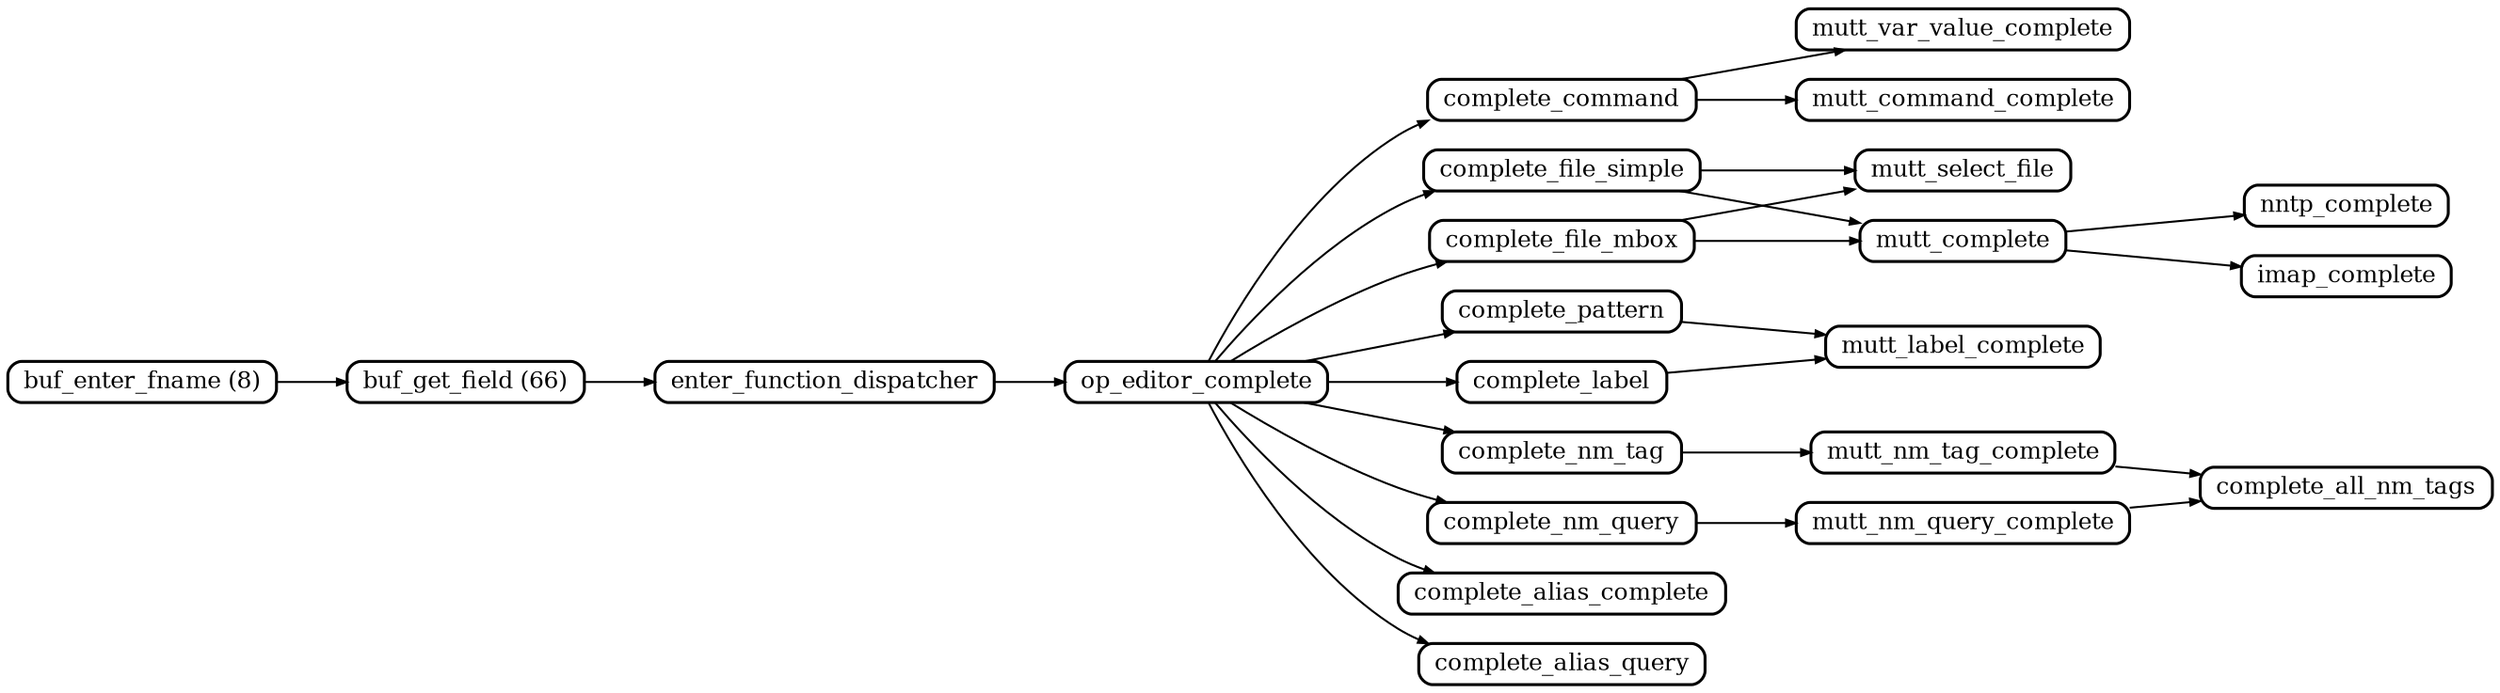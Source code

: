 digraph enter_field
{
	// libenter 2023-06-21
	graph [
		rankdir="LR"
		nodesep="0.2"
		ranksep="0.5"
		compound="true"
	]

	node [
		shape="Mrecord"
		fontsize="12"
		style="rounded"
		height="0.2"
		penwidth="1.5"
		color="black"
	]

	edge [
		penwidth="1.0"
		arrowsize="0.5"
	]


	buf_enter_fname [ label="buf_enter_fname (8)" ]
	buf_get_field   [ label="buf_get_field (66)" ]

	// alias_create                    -> buf_get_field
	// attach_bounce_message           -> buf_get_field
	// buf_enter_fname                 -> buf_get_field
	// crypt_ask_for_key               -> buf_get_field
	// edit_address_list               -> buf_get_field
	// edit_envelope                   -> buf_get_field
	// imap_mailbox_create             -> buf_get_field
	// imap_mailbox_rename             -> buf_get_field
	// imap_tags_edit                  -> buf_get_field
	// index_bounce_message            -> buf_get_field
	// mutt_account_getpass            -> buf_get_field
	// mutt_account_getuser            -> buf_get_field
	// mutt_check_overwrite            -> buf_get_field
	// mutt_edit_address               -> buf_get_field
	// mutt_edit_content_type          -> buf_get_field
	// mutt_enter_command              -> buf_get_field
	// mutt_label_message              -> buf_get_field
	// mutt_pattern_alias_func         -> buf_get_field
	// mutt_pattern_func               -> buf_get_field
	// mutt_pipe_attachment_list       -> buf_get_field
	// mutt_pipe_message               -> buf_get_field
	// mutt_sasl_interact              -> buf_get_field
	// mutt_save_attachment_list       -> buf_get_field
	// mutt_search_alias_command       -> buf_get_field
	// mutt_search_command             -> buf_get_field
	// mutt_shell_escape               -> buf_get_field
	// nm_tags_edit                    -> buf_get_field
	// op_attachment_edit_content_id   -> buf_get_field
	// op_attachment_edit_description  -> buf_get_field
	// op_attachment_edit_encoding     -> buf_get_field
	// op_attachment_edit_language     -> buf_get_field
	// op_attachment_new_mime          -> buf_get_field
	// op_attachment_rename_attachment -> buf_get_field
	// op_browser_new_file             -> buf_get_field
	// op_change_directory             -> buf_get_field
	// op_compose_rename_file          -> buf_get_field
	// op_enter_mask                   -> buf_get_field
	// op_envelope_edit_fcc            -> buf_get_field
	// op_envelope_edit_followup_to    -> buf_get_field
	// op_envelope_edit_newsgroups     -> buf_get_field
	// op_envelope_edit_subject        -> buf_get_field
	// op_envelope_edit_x_comment_to   -> buf_get_field
	// op_get_message                  -> buf_get_field
	// op_jump                         -> buf_get_field
	// op_main_vfolder_from_query      -> buf_get_field
	// op_mark_msg                     -> buf_get_field
	// op_pager_search                 -> buf_get_field
	// op_query                        -> buf_get_field
	// op_subscribe_pattern            -> buf_get_field
	// pgp_ask_for_key                 -> buf_get_field
	// pgp_class_valid_passphrase      -> buf_get_field
	// query_index                     -> buf_get_field
	// query_save_attachment           -> buf_get_field
	// search                          -> buf_get_field
	// smime_ask_for_key               -> buf_get_field
	// smime_class_invoke_import       -> buf_get_field
	// smime_class_valid_passphrase    -> buf_get_field

	// mutt_autocrypt_scan_mailboxes -> buf_enter_fname
	// mutt_save_message             -> buf_enter_fname
	// op_attachment_attach_file     -> buf_enter_fname
	// op_attachment_attach_message  -> buf_enter_fname
	// op_compose_write_message      -> buf_enter_fname
	// op_main_change_folder         -> buf_enter_fname
	// op_main_change_group          -> buf_enter_fname
	// save_fcc                      -> buf_enter_fname

	buf_enter_fname               -> buf_get_field
	buf_get_field                 -> enter_function_dispatcher
	complete_command              -> mutt_command_complete
	complete_command              -> mutt_var_value_complete
	complete_file_mbox            -> mutt_complete
	complete_file_mbox            -> mutt_select_file
	complete_file_simple          -> mutt_complete
	complete_file_simple          -> mutt_select_file
	complete_label                -> mutt_label_complete
	complete_nm_query             -> mutt_nm_query_complete
	complete_nm_tag               -> mutt_nm_tag_complete
	complete_pattern              -> mutt_label_complete
	enter_function_dispatcher     -> op_editor_complete
	mutt_complete                 -> imap_complete
	mutt_complete                 -> nntp_complete
	mutt_nm_query_complete        -> complete_all_nm_tags
	mutt_nm_tag_complete          -> complete_all_nm_tags
	op_editor_complete            -> complete_alias_complete
	op_editor_complete            -> complete_alias_query
	op_editor_complete            -> complete_command
	op_editor_complete            -> complete_file_mbox
	op_editor_complete            -> complete_file_simple
	op_editor_complete            -> complete_label
	op_editor_complete            -> complete_nm_query
	op_editor_complete            -> complete_nm_tag
	op_editor_complete            -> complete_pattern

}
